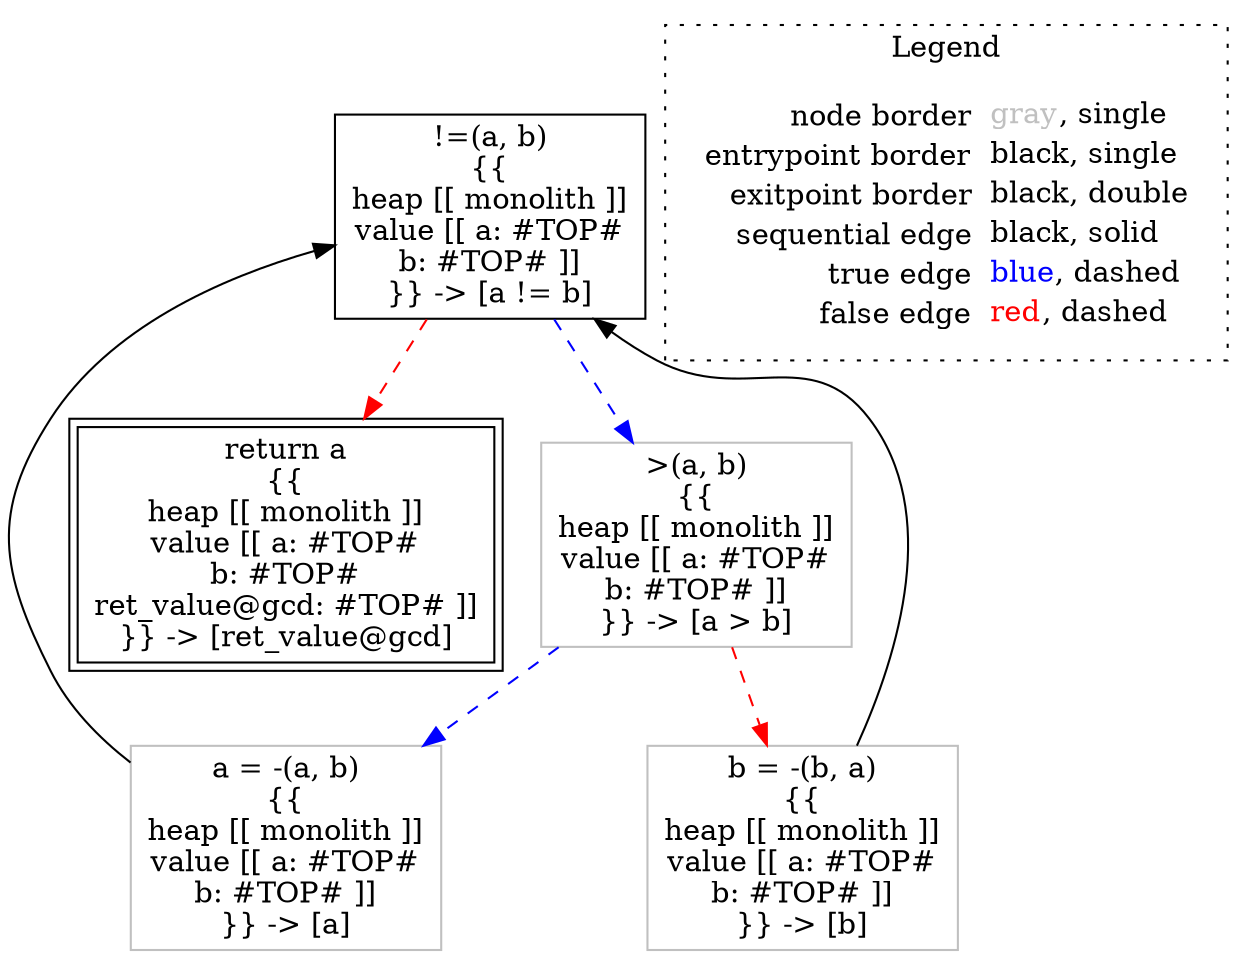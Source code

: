 digraph {
	"node0" [shape="rect",color="black",label=<!=(a, b)<BR/>{{<BR/>heap [[ monolith ]]<BR/>value [[ a: #TOP#<BR/>b: #TOP# ]]<BR/>}} -&gt; [a != b]>];
	"node1" [shape="rect",color="gray",label=<&gt;(a, b)<BR/>{{<BR/>heap [[ monolith ]]<BR/>value [[ a: #TOP#<BR/>b: #TOP# ]]<BR/>}} -&gt; [a &gt; b]>];
	"node2" [shape="rect",color="black",peripheries="2",label=<return a<BR/>{{<BR/>heap [[ monolith ]]<BR/>value [[ a: #TOP#<BR/>b: #TOP#<BR/>ret_value@gcd: #TOP# ]]<BR/>}} -&gt; [ret_value@gcd]>];
	"node3" [shape="rect",color="gray",label=<a = -(a, b)<BR/>{{<BR/>heap [[ monolith ]]<BR/>value [[ a: #TOP#<BR/>b: #TOP# ]]<BR/>}} -&gt; [a]>];
	"node4" [shape="rect",color="gray",label=<b = -(b, a)<BR/>{{<BR/>heap [[ monolith ]]<BR/>value [[ a: #TOP#<BR/>b: #TOP# ]]<BR/>}} -&gt; [b]>];
	"node0" -> "node1" [color="blue",style="dashed"];
	"node0" -> "node2" [color="red",style="dashed"];
	"node1" -> "node3" [color="blue",style="dashed"];
	"node1" -> "node4" [color="red",style="dashed"];
	"node3" -> "node0" [color="black"];
	"node4" -> "node0" [color="black"];
subgraph cluster_legend {
	label="Legend";
	style=dotted;
	node [shape=plaintext];
	"legend" [label=<<table border="0" cellpadding="2" cellspacing="0" cellborder="0"><tr><td align="right">node border&nbsp;</td><td align="left"><font color="gray">gray</font>, single</td></tr><tr><td align="right">entrypoint border&nbsp;</td><td align="left"><font color="black">black</font>, single</td></tr><tr><td align="right">exitpoint border&nbsp;</td><td align="left"><font color="black">black</font>, double</td></tr><tr><td align="right">sequential edge&nbsp;</td><td align="left"><font color="black">black</font>, solid</td></tr><tr><td align="right">true edge&nbsp;</td><td align="left"><font color="blue">blue</font>, dashed</td></tr><tr><td align="right">false edge&nbsp;</td><td align="left"><font color="red">red</font>, dashed</td></tr></table>>];
}

}
